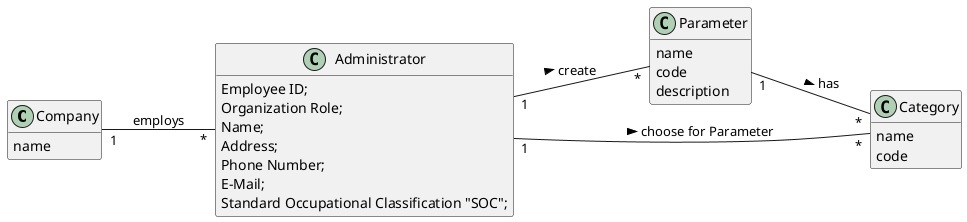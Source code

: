 @startuml
hide methods
left to right direction
skinparam classAttributeIconSize 0

class Company{
name
}

class Administrator {
Employee ID;
Organization Role;
Name;
Address;
Phone Number;
E-Mail;
Standard Occupational Classification "SOC";
}

class Parameter{
name
code
description
}

class Category{
name
code
}



Company "1" -- "*" Administrator : employs
Administrator "1" -- "*" Parameter : create >
Parameter "1" -- "*" Category : has >
Administrator "1" -- "*" Category : choose for Parameter >




@enduml